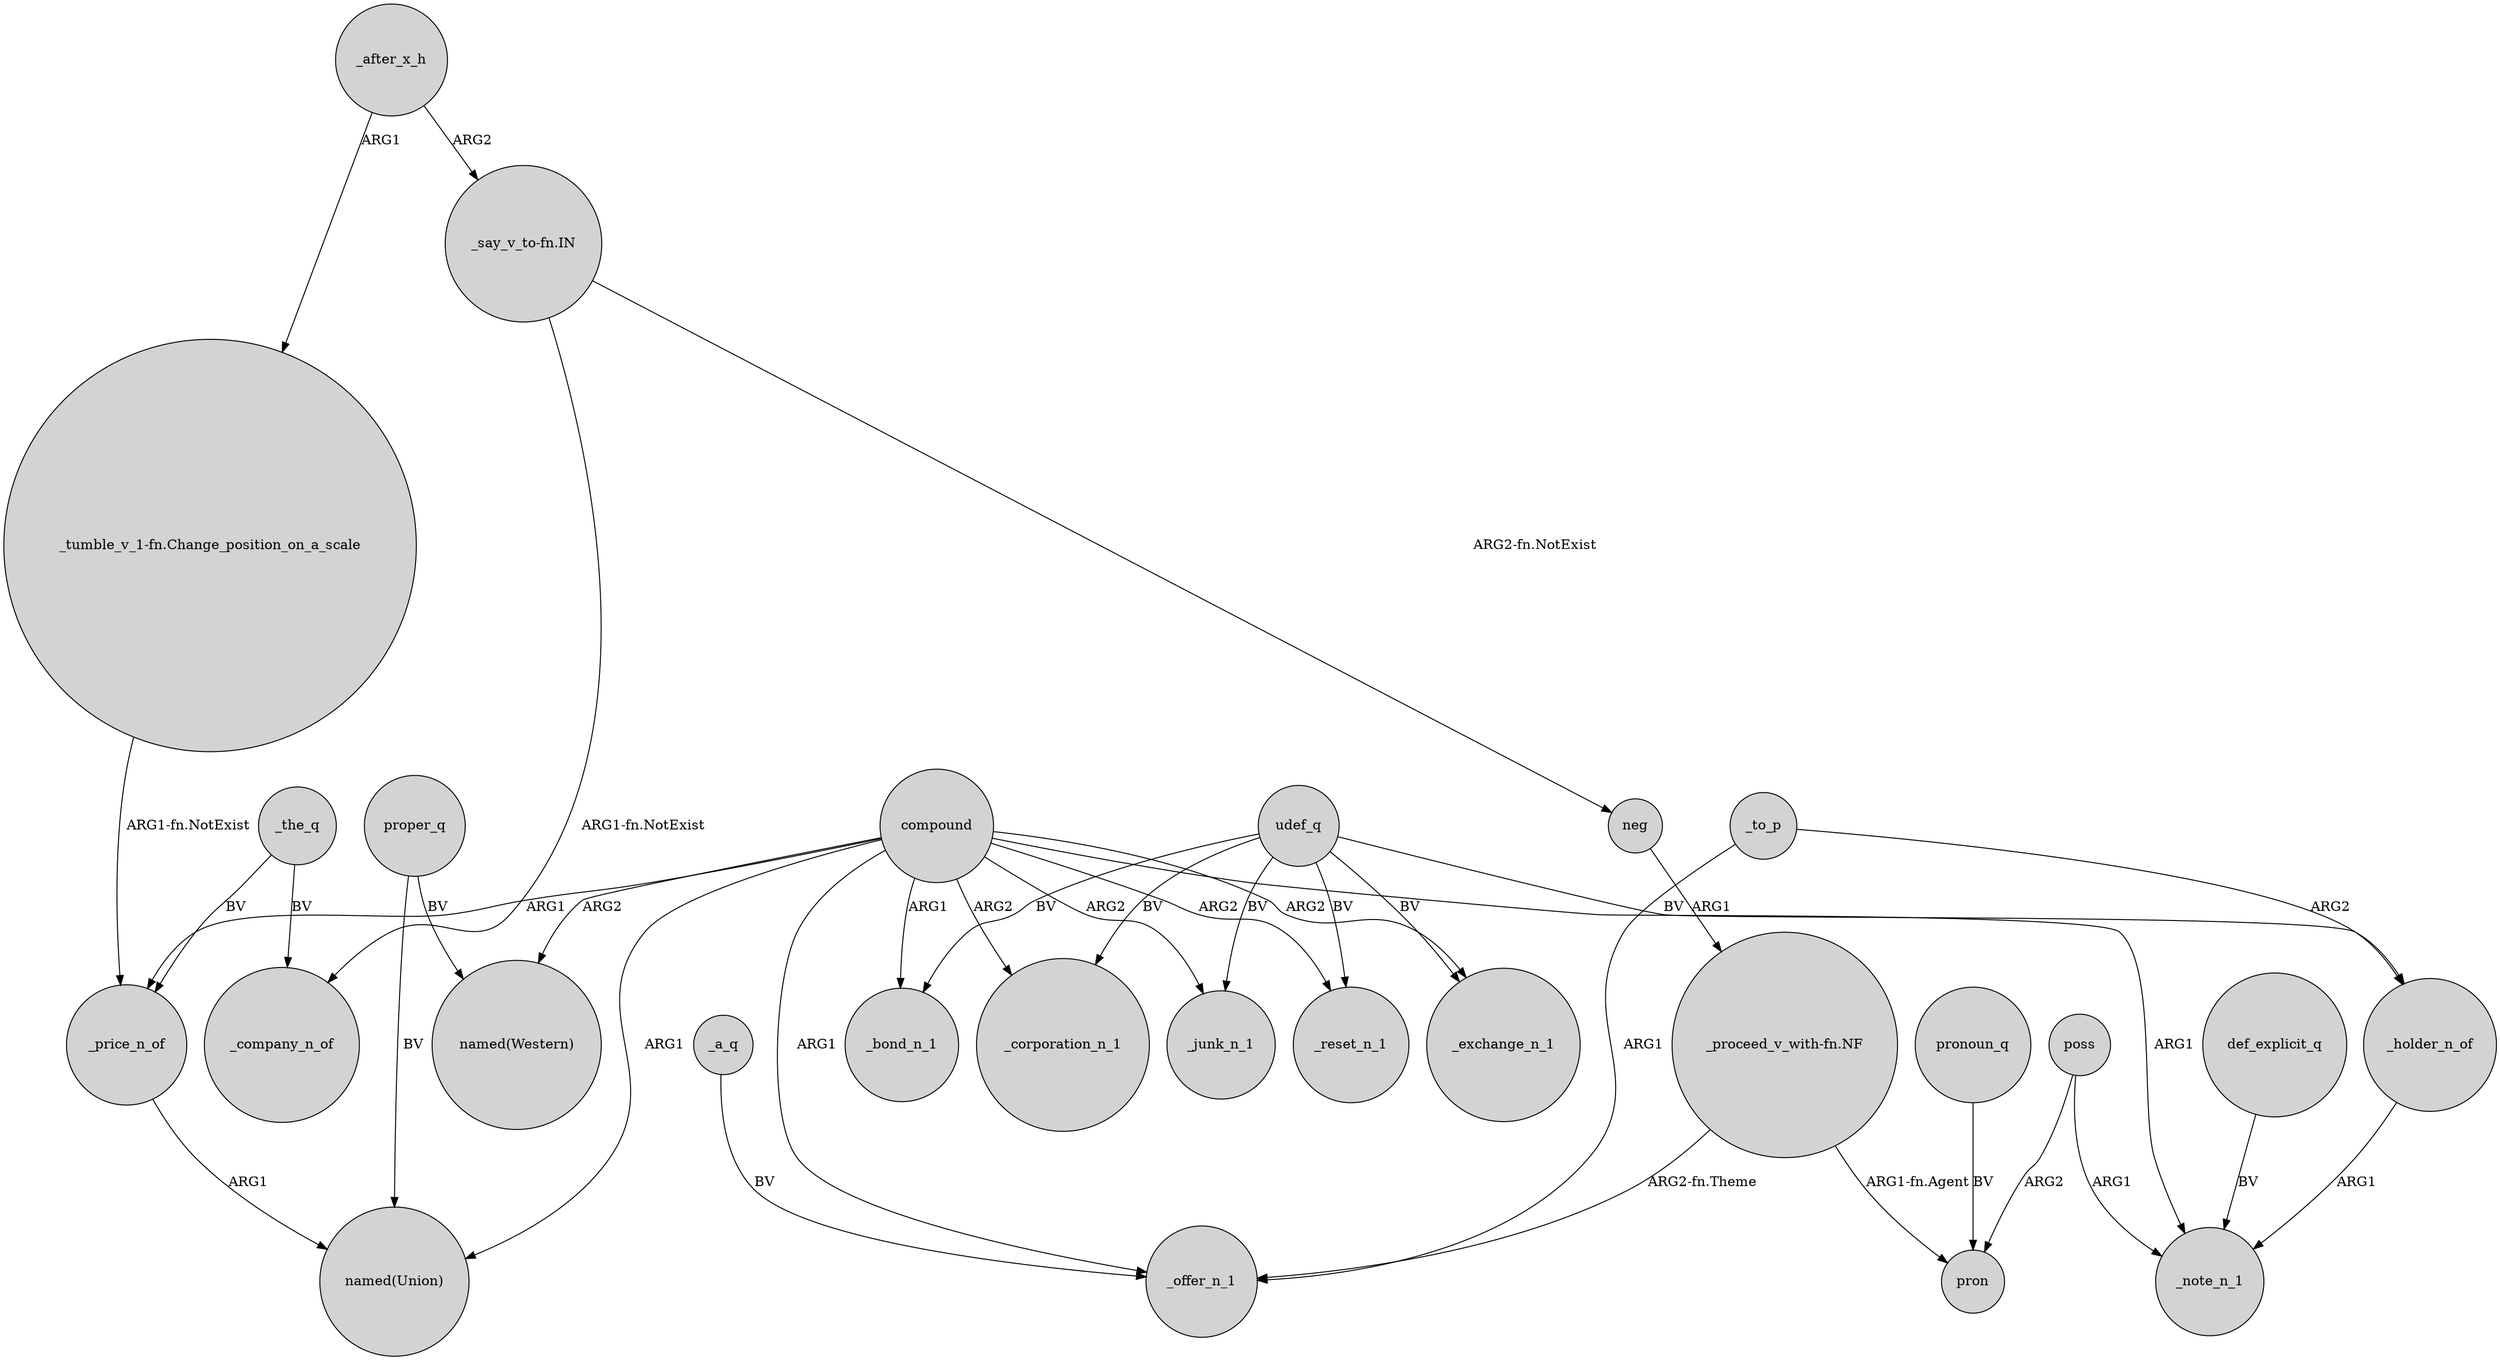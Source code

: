digraph {
	node [shape=circle style=filled]
	_after_x_h -> "_tumble_v_1-fn.Change_position_on_a_scale" [label=ARG1]
	_to_p -> _offer_n_1 [label=ARG1]
	proper_q -> "named(Union)" [label=BV]
	poss -> pron [label=ARG2]
	compound -> _note_n_1 [label=ARG1]
	_price_n_of -> "named(Union)" [label=ARG1]
	_a_q -> _offer_n_1 [label=BV]
	compound -> _reset_n_1 [label=ARG2]
	poss -> _note_n_1 [label=ARG1]
	compound -> _bond_n_1 [label=ARG1]
	compound -> _corporation_n_1 [label=ARG2]
	"_tumble_v_1-fn.Change_position_on_a_scale" -> _price_n_of [label="ARG1-fn.NotExist"]
	compound -> _junk_n_1 [label=ARG2]
	_the_q -> _price_n_of [label=BV]
	def_explicit_q -> _note_n_1 [label=BV]
	_to_p -> _holder_n_of [label=ARG2]
	compound -> _exchange_n_1 [label=ARG2]
	_the_q -> _company_n_of [label=BV]
	_holder_n_of -> _note_n_1 [label=ARG1]
	_after_x_h -> "_say_v_to-fn.IN" [label=ARG2]
	udef_q -> _junk_n_1 [label=BV]
	udef_q -> _corporation_n_1 [label=BV]
	pronoun_q -> pron [label=BV]
	udef_q -> _bond_n_1 [label=BV]
	"_say_v_to-fn.IN" -> _company_n_of [label="ARG1-fn.NotExist"]
	udef_q -> _reset_n_1 [label=BV]
	compound -> "named(Union)" [label=ARG1]
	udef_q -> _holder_n_of [label=BV]
	"_proceed_v_with-fn.NF" -> _offer_n_1 [label="ARG2-fn.Theme"]
	proper_q -> "named(Western)" [label=BV]
	udef_q -> _exchange_n_1 [label=BV]
	compound -> _price_n_of [label=ARG1]
	"_proceed_v_with-fn.NF" -> pron [label="ARG1-fn.Agent"]
	neg -> "_proceed_v_with-fn.NF" [label=ARG1]
	"_say_v_to-fn.IN" -> neg [label="ARG2-fn.NotExist"]
	compound -> _offer_n_1 [label=ARG1]
	compound -> "named(Western)" [label=ARG2]
}
